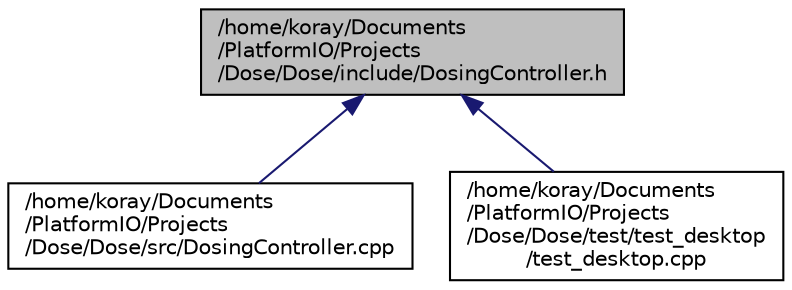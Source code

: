 digraph "/home/koray/Documents/PlatformIO/Projects/Dose/Dose/include/DosingController.h"
{
  edge [fontname="Helvetica",fontsize="10",labelfontname="Helvetica",labelfontsize="10"];
  node [fontname="Helvetica",fontsize="10",shape=record];
  Node3 [label="/home/koray/Documents\l/PlatformIO/Projects\l/Dose/Dose/include/DosingController.h",height=0.2,width=0.4,color="black", fillcolor="grey75", style="filled", fontcolor="black"];
  Node3 -> Node4 [dir="back",color="midnightblue",fontsize="10",style="solid",fontname="Helvetica"];
  Node4 [label="/home/koray/Documents\l/PlatformIO/Projects\l/Dose/Dose/src/DosingController.cpp",height=0.2,width=0.4,color="black", fillcolor="white", style="filled",URL="$DosingController_8cpp.html"];
  Node3 -> Node5 [dir="back",color="midnightblue",fontsize="10",style="solid",fontname="Helvetica"];
  Node5 [label="/home/koray/Documents\l/PlatformIO/Projects\l/Dose/Dose/test/test_desktop\l/test_desktop.cpp",height=0.2,width=0.4,color="black", fillcolor="white", style="filled",URL="$test__desktop_8cpp.html"];
}
